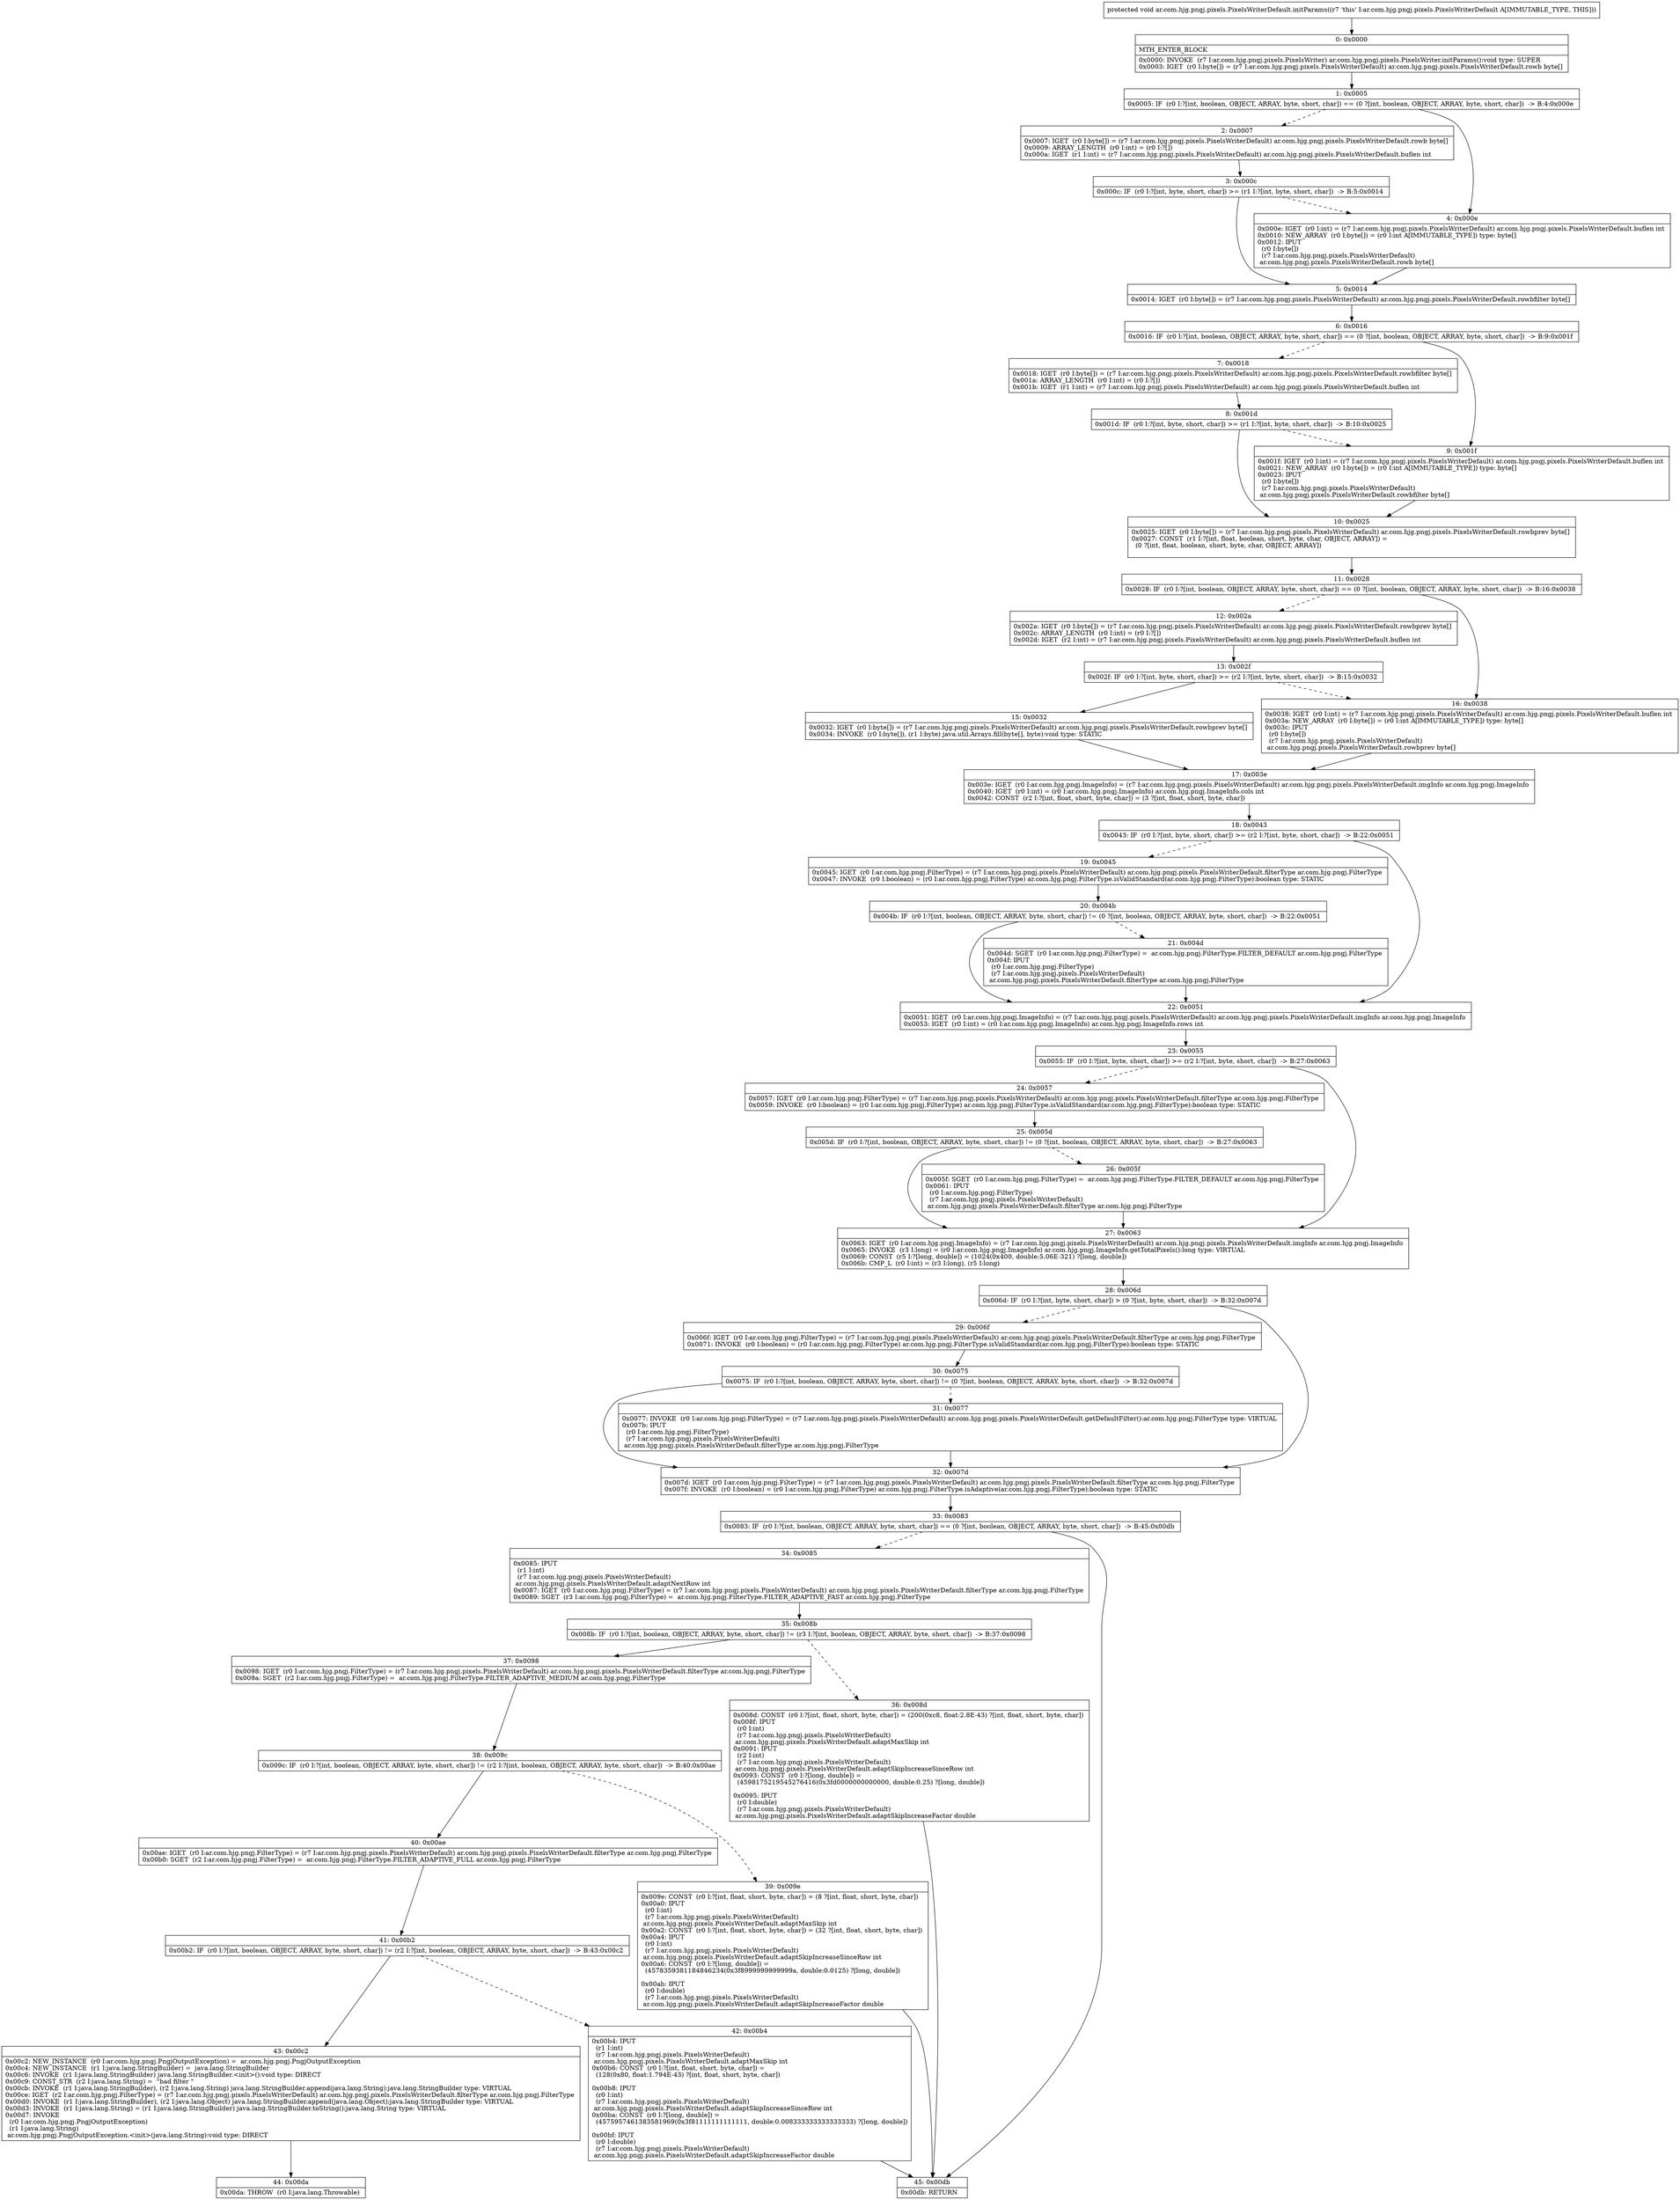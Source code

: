 digraph "CFG forar.com.hjg.pngj.pixels.PixelsWriterDefault.initParams()V" {
Node_0 [shape=record,label="{0\:\ 0x0000|MTH_ENTER_BLOCK\l|0x0000: INVOKE  (r7 I:ar.com.hjg.pngj.pixels.PixelsWriter) ar.com.hjg.pngj.pixels.PixelsWriter.initParams():void type: SUPER \l0x0003: IGET  (r0 I:byte[]) = (r7 I:ar.com.hjg.pngj.pixels.PixelsWriterDefault) ar.com.hjg.pngj.pixels.PixelsWriterDefault.rowb byte[] \l}"];
Node_1 [shape=record,label="{1\:\ 0x0005|0x0005: IF  (r0 I:?[int, boolean, OBJECT, ARRAY, byte, short, char]) == (0 ?[int, boolean, OBJECT, ARRAY, byte, short, char])  \-\> B:4:0x000e \l}"];
Node_2 [shape=record,label="{2\:\ 0x0007|0x0007: IGET  (r0 I:byte[]) = (r7 I:ar.com.hjg.pngj.pixels.PixelsWriterDefault) ar.com.hjg.pngj.pixels.PixelsWriterDefault.rowb byte[] \l0x0009: ARRAY_LENGTH  (r0 I:int) = (r0 I:?[]) \l0x000a: IGET  (r1 I:int) = (r7 I:ar.com.hjg.pngj.pixels.PixelsWriterDefault) ar.com.hjg.pngj.pixels.PixelsWriterDefault.buflen int \l}"];
Node_3 [shape=record,label="{3\:\ 0x000c|0x000c: IF  (r0 I:?[int, byte, short, char]) \>= (r1 I:?[int, byte, short, char])  \-\> B:5:0x0014 \l}"];
Node_4 [shape=record,label="{4\:\ 0x000e|0x000e: IGET  (r0 I:int) = (r7 I:ar.com.hjg.pngj.pixels.PixelsWriterDefault) ar.com.hjg.pngj.pixels.PixelsWriterDefault.buflen int \l0x0010: NEW_ARRAY  (r0 I:byte[]) = (r0 I:int A[IMMUTABLE_TYPE]) type: byte[] \l0x0012: IPUT  \l  (r0 I:byte[])\l  (r7 I:ar.com.hjg.pngj.pixels.PixelsWriterDefault)\l ar.com.hjg.pngj.pixels.PixelsWriterDefault.rowb byte[] \l}"];
Node_5 [shape=record,label="{5\:\ 0x0014|0x0014: IGET  (r0 I:byte[]) = (r7 I:ar.com.hjg.pngj.pixels.PixelsWriterDefault) ar.com.hjg.pngj.pixels.PixelsWriterDefault.rowbfilter byte[] \l}"];
Node_6 [shape=record,label="{6\:\ 0x0016|0x0016: IF  (r0 I:?[int, boolean, OBJECT, ARRAY, byte, short, char]) == (0 ?[int, boolean, OBJECT, ARRAY, byte, short, char])  \-\> B:9:0x001f \l}"];
Node_7 [shape=record,label="{7\:\ 0x0018|0x0018: IGET  (r0 I:byte[]) = (r7 I:ar.com.hjg.pngj.pixels.PixelsWriterDefault) ar.com.hjg.pngj.pixels.PixelsWriterDefault.rowbfilter byte[] \l0x001a: ARRAY_LENGTH  (r0 I:int) = (r0 I:?[]) \l0x001b: IGET  (r1 I:int) = (r7 I:ar.com.hjg.pngj.pixels.PixelsWriterDefault) ar.com.hjg.pngj.pixels.PixelsWriterDefault.buflen int \l}"];
Node_8 [shape=record,label="{8\:\ 0x001d|0x001d: IF  (r0 I:?[int, byte, short, char]) \>= (r1 I:?[int, byte, short, char])  \-\> B:10:0x0025 \l}"];
Node_9 [shape=record,label="{9\:\ 0x001f|0x001f: IGET  (r0 I:int) = (r7 I:ar.com.hjg.pngj.pixels.PixelsWriterDefault) ar.com.hjg.pngj.pixels.PixelsWriterDefault.buflen int \l0x0021: NEW_ARRAY  (r0 I:byte[]) = (r0 I:int A[IMMUTABLE_TYPE]) type: byte[] \l0x0023: IPUT  \l  (r0 I:byte[])\l  (r7 I:ar.com.hjg.pngj.pixels.PixelsWriterDefault)\l ar.com.hjg.pngj.pixels.PixelsWriterDefault.rowbfilter byte[] \l}"];
Node_10 [shape=record,label="{10\:\ 0x0025|0x0025: IGET  (r0 I:byte[]) = (r7 I:ar.com.hjg.pngj.pixels.PixelsWriterDefault) ar.com.hjg.pngj.pixels.PixelsWriterDefault.rowbprev byte[] \l0x0027: CONST  (r1 I:?[int, float, boolean, short, byte, char, OBJECT, ARRAY]) = \l  (0 ?[int, float, boolean, short, byte, char, OBJECT, ARRAY])\l \l}"];
Node_11 [shape=record,label="{11\:\ 0x0028|0x0028: IF  (r0 I:?[int, boolean, OBJECT, ARRAY, byte, short, char]) == (0 ?[int, boolean, OBJECT, ARRAY, byte, short, char])  \-\> B:16:0x0038 \l}"];
Node_12 [shape=record,label="{12\:\ 0x002a|0x002a: IGET  (r0 I:byte[]) = (r7 I:ar.com.hjg.pngj.pixels.PixelsWriterDefault) ar.com.hjg.pngj.pixels.PixelsWriterDefault.rowbprev byte[] \l0x002c: ARRAY_LENGTH  (r0 I:int) = (r0 I:?[]) \l0x002d: IGET  (r2 I:int) = (r7 I:ar.com.hjg.pngj.pixels.PixelsWriterDefault) ar.com.hjg.pngj.pixels.PixelsWriterDefault.buflen int \l}"];
Node_13 [shape=record,label="{13\:\ 0x002f|0x002f: IF  (r0 I:?[int, byte, short, char]) \>= (r2 I:?[int, byte, short, char])  \-\> B:15:0x0032 \l}"];
Node_15 [shape=record,label="{15\:\ 0x0032|0x0032: IGET  (r0 I:byte[]) = (r7 I:ar.com.hjg.pngj.pixels.PixelsWriterDefault) ar.com.hjg.pngj.pixels.PixelsWriterDefault.rowbprev byte[] \l0x0034: INVOKE  (r0 I:byte[]), (r1 I:byte) java.util.Arrays.fill(byte[], byte):void type: STATIC \l}"];
Node_16 [shape=record,label="{16\:\ 0x0038|0x0038: IGET  (r0 I:int) = (r7 I:ar.com.hjg.pngj.pixels.PixelsWriterDefault) ar.com.hjg.pngj.pixels.PixelsWriterDefault.buflen int \l0x003a: NEW_ARRAY  (r0 I:byte[]) = (r0 I:int A[IMMUTABLE_TYPE]) type: byte[] \l0x003c: IPUT  \l  (r0 I:byte[])\l  (r7 I:ar.com.hjg.pngj.pixels.PixelsWriterDefault)\l ar.com.hjg.pngj.pixels.PixelsWriterDefault.rowbprev byte[] \l}"];
Node_17 [shape=record,label="{17\:\ 0x003e|0x003e: IGET  (r0 I:ar.com.hjg.pngj.ImageInfo) = (r7 I:ar.com.hjg.pngj.pixels.PixelsWriterDefault) ar.com.hjg.pngj.pixels.PixelsWriterDefault.imgInfo ar.com.hjg.pngj.ImageInfo \l0x0040: IGET  (r0 I:int) = (r0 I:ar.com.hjg.pngj.ImageInfo) ar.com.hjg.pngj.ImageInfo.cols int \l0x0042: CONST  (r2 I:?[int, float, short, byte, char]) = (3 ?[int, float, short, byte, char]) \l}"];
Node_18 [shape=record,label="{18\:\ 0x0043|0x0043: IF  (r0 I:?[int, byte, short, char]) \>= (r2 I:?[int, byte, short, char])  \-\> B:22:0x0051 \l}"];
Node_19 [shape=record,label="{19\:\ 0x0045|0x0045: IGET  (r0 I:ar.com.hjg.pngj.FilterType) = (r7 I:ar.com.hjg.pngj.pixels.PixelsWriterDefault) ar.com.hjg.pngj.pixels.PixelsWriterDefault.filterType ar.com.hjg.pngj.FilterType \l0x0047: INVOKE  (r0 I:boolean) = (r0 I:ar.com.hjg.pngj.FilterType) ar.com.hjg.pngj.FilterType.isValidStandard(ar.com.hjg.pngj.FilterType):boolean type: STATIC \l}"];
Node_20 [shape=record,label="{20\:\ 0x004b|0x004b: IF  (r0 I:?[int, boolean, OBJECT, ARRAY, byte, short, char]) != (0 ?[int, boolean, OBJECT, ARRAY, byte, short, char])  \-\> B:22:0x0051 \l}"];
Node_21 [shape=record,label="{21\:\ 0x004d|0x004d: SGET  (r0 I:ar.com.hjg.pngj.FilterType) =  ar.com.hjg.pngj.FilterType.FILTER_DEFAULT ar.com.hjg.pngj.FilterType \l0x004f: IPUT  \l  (r0 I:ar.com.hjg.pngj.FilterType)\l  (r7 I:ar.com.hjg.pngj.pixels.PixelsWriterDefault)\l ar.com.hjg.pngj.pixels.PixelsWriterDefault.filterType ar.com.hjg.pngj.FilterType \l}"];
Node_22 [shape=record,label="{22\:\ 0x0051|0x0051: IGET  (r0 I:ar.com.hjg.pngj.ImageInfo) = (r7 I:ar.com.hjg.pngj.pixels.PixelsWriterDefault) ar.com.hjg.pngj.pixels.PixelsWriterDefault.imgInfo ar.com.hjg.pngj.ImageInfo \l0x0053: IGET  (r0 I:int) = (r0 I:ar.com.hjg.pngj.ImageInfo) ar.com.hjg.pngj.ImageInfo.rows int \l}"];
Node_23 [shape=record,label="{23\:\ 0x0055|0x0055: IF  (r0 I:?[int, byte, short, char]) \>= (r2 I:?[int, byte, short, char])  \-\> B:27:0x0063 \l}"];
Node_24 [shape=record,label="{24\:\ 0x0057|0x0057: IGET  (r0 I:ar.com.hjg.pngj.FilterType) = (r7 I:ar.com.hjg.pngj.pixels.PixelsWriterDefault) ar.com.hjg.pngj.pixels.PixelsWriterDefault.filterType ar.com.hjg.pngj.FilterType \l0x0059: INVOKE  (r0 I:boolean) = (r0 I:ar.com.hjg.pngj.FilterType) ar.com.hjg.pngj.FilterType.isValidStandard(ar.com.hjg.pngj.FilterType):boolean type: STATIC \l}"];
Node_25 [shape=record,label="{25\:\ 0x005d|0x005d: IF  (r0 I:?[int, boolean, OBJECT, ARRAY, byte, short, char]) != (0 ?[int, boolean, OBJECT, ARRAY, byte, short, char])  \-\> B:27:0x0063 \l}"];
Node_26 [shape=record,label="{26\:\ 0x005f|0x005f: SGET  (r0 I:ar.com.hjg.pngj.FilterType) =  ar.com.hjg.pngj.FilterType.FILTER_DEFAULT ar.com.hjg.pngj.FilterType \l0x0061: IPUT  \l  (r0 I:ar.com.hjg.pngj.FilterType)\l  (r7 I:ar.com.hjg.pngj.pixels.PixelsWriterDefault)\l ar.com.hjg.pngj.pixels.PixelsWriterDefault.filterType ar.com.hjg.pngj.FilterType \l}"];
Node_27 [shape=record,label="{27\:\ 0x0063|0x0063: IGET  (r0 I:ar.com.hjg.pngj.ImageInfo) = (r7 I:ar.com.hjg.pngj.pixels.PixelsWriterDefault) ar.com.hjg.pngj.pixels.PixelsWriterDefault.imgInfo ar.com.hjg.pngj.ImageInfo \l0x0065: INVOKE  (r3 I:long) = (r0 I:ar.com.hjg.pngj.ImageInfo) ar.com.hjg.pngj.ImageInfo.getTotalPixels():long type: VIRTUAL \l0x0069: CONST  (r5 I:?[long, double]) = (1024(0x400, double:5.06E\-321) ?[long, double]) \l0x006b: CMP_L  (r0 I:int) = (r3 I:long), (r5 I:long) \l}"];
Node_28 [shape=record,label="{28\:\ 0x006d|0x006d: IF  (r0 I:?[int, byte, short, char]) \> (0 ?[int, byte, short, char])  \-\> B:32:0x007d \l}"];
Node_29 [shape=record,label="{29\:\ 0x006f|0x006f: IGET  (r0 I:ar.com.hjg.pngj.FilterType) = (r7 I:ar.com.hjg.pngj.pixels.PixelsWriterDefault) ar.com.hjg.pngj.pixels.PixelsWriterDefault.filterType ar.com.hjg.pngj.FilterType \l0x0071: INVOKE  (r0 I:boolean) = (r0 I:ar.com.hjg.pngj.FilterType) ar.com.hjg.pngj.FilterType.isValidStandard(ar.com.hjg.pngj.FilterType):boolean type: STATIC \l}"];
Node_30 [shape=record,label="{30\:\ 0x0075|0x0075: IF  (r0 I:?[int, boolean, OBJECT, ARRAY, byte, short, char]) != (0 ?[int, boolean, OBJECT, ARRAY, byte, short, char])  \-\> B:32:0x007d \l}"];
Node_31 [shape=record,label="{31\:\ 0x0077|0x0077: INVOKE  (r0 I:ar.com.hjg.pngj.FilterType) = (r7 I:ar.com.hjg.pngj.pixels.PixelsWriterDefault) ar.com.hjg.pngj.pixels.PixelsWriterDefault.getDefaultFilter():ar.com.hjg.pngj.FilterType type: VIRTUAL \l0x007b: IPUT  \l  (r0 I:ar.com.hjg.pngj.FilterType)\l  (r7 I:ar.com.hjg.pngj.pixels.PixelsWriterDefault)\l ar.com.hjg.pngj.pixels.PixelsWriterDefault.filterType ar.com.hjg.pngj.FilterType \l}"];
Node_32 [shape=record,label="{32\:\ 0x007d|0x007d: IGET  (r0 I:ar.com.hjg.pngj.FilterType) = (r7 I:ar.com.hjg.pngj.pixels.PixelsWriterDefault) ar.com.hjg.pngj.pixels.PixelsWriterDefault.filterType ar.com.hjg.pngj.FilterType \l0x007f: INVOKE  (r0 I:boolean) = (r0 I:ar.com.hjg.pngj.FilterType) ar.com.hjg.pngj.FilterType.isAdaptive(ar.com.hjg.pngj.FilterType):boolean type: STATIC \l}"];
Node_33 [shape=record,label="{33\:\ 0x0083|0x0083: IF  (r0 I:?[int, boolean, OBJECT, ARRAY, byte, short, char]) == (0 ?[int, boolean, OBJECT, ARRAY, byte, short, char])  \-\> B:45:0x00db \l}"];
Node_34 [shape=record,label="{34\:\ 0x0085|0x0085: IPUT  \l  (r1 I:int)\l  (r7 I:ar.com.hjg.pngj.pixels.PixelsWriterDefault)\l ar.com.hjg.pngj.pixels.PixelsWriterDefault.adaptNextRow int \l0x0087: IGET  (r0 I:ar.com.hjg.pngj.FilterType) = (r7 I:ar.com.hjg.pngj.pixels.PixelsWriterDefault) ar.com.hjg.pngj.pixels.PixelsWriterDefault.filterType ar.com.hjg.pngj.FilterType \l0x0089: SGET  (r3 I:ar.com.hjg.pngj.FilterType) =  ar.com.hjg.pngj.FilterType.FILTER_ADAPTIVE_FAST ar.com.hjg.pngj.FilterType \l}"];
Node_35 [shape=record,label="{35\:\ 0x008b|0x008b: IF  (r0 I:?[int, boolean, OBJECT, ARRAY, byte, short, char]) != (r3 I:?[int, boolean, OBJECT, ARRAY, byte, short, char])  \-\> B:37:0x0098 \l}"];
Node_36 [shape=record,label="{36\:\ 0x008d|0x008d: CONST  (r0 I:?[int, float, short, byte, char]) = (200(0xc8, float:2.8E\-43) ?[int, float, short, byte, char]) \l0x008f: IPUT  \l  (r0 I:int)\l  (r7 I:ar.com.hjg.pngj.pixels.PixelsWriterDefault)\l ar.com.hjg.pngj.pixels.PixelsWriterDefault.adaptMaxSkip int \l0x0091: IPUT  \l  (r2 I:int)\l  (r7 I:ar.com.hjg.pngj.pixels.PixelsWriterDefault)\l ar.com.hjg.pngj.pixels.PixelsWriterDefault.adaptSkipIncreaseSinceRow int \l0x0093: CONST  (r0 I:?[long, double]) = \l  (4598175219545276416(0x3fd0000000000000, double:0.25) ?[long, double])\l \l0x0095: IPUT  \l  (r0 I:double)\l  (r7 I:ar.com.hjg.pngj.pixels.PixelsWriterDefault)\l ar.com.hjg.pngj.pixels.PixelsWriterDefault.adaptSkipIncreaseFactor double \l}"];
Node_37 [shape=record,label="{37\:\ 0x0098|0x0098: IGET  (r0 I:ar.com.hjg.pngj.FilterType) = (r7 I:ar.com.hjg.pngj.pixels.PixelsWriterDefault) ar.com.hjg.pngj.pixels.PixelsWriterDefault.filterType ar.com.hjg.pngj.FilterType \l0x009a: SGET  (r2 I:ar.com.hjg.pngj.FilterType) =  ar.com.hjg.pngj.FilterType.FILTER_ADAPTIVE_MEDIUM ar.com.hjg.pngj.FilterType \l}"];
Node_38 [shape=record,label="{38\:\ 0x009c|0x009c: IF  (r0 I:?[int, boolean, OBJECT, ARRAY, byte, short, char]) != (r2 I:?[int, boolean, OBJECT, ARRAY, byte, short, char])  \-\> B:40:0x00ae \l}"];
Node_39 [shape=record,label="{39\:\ 0x009e|0x009e: CONST  (r0 I:?[int, float, short, byte, char]) = (8 ?[int, float, short, byte, char]) \l0x00a0: IPUT  \l  (r0 I:int)\l  (r7 I:ar.com.hjg.pngj.pixels.PixelsWriterDefault)\l ar.com.hjg.pngj.pixels.PixelsWriterDefault.adaptMaxSkip int \l0x00a2: CONST  (r0 I:?[int, float, short, byte, char]) = (32 ?[int, float, short, byte, char]) \l0x00a4: IPUT  \l  (r0 I:int)\l  (r7 I:ar.com.hjg.pngj.pixels.PixelsWriterDefault)\l ar.com.hjg.pngj.pixels.PixelsWriterDefault.adaptSkipIncreaseSinceRow int \l0x00a6: CONST  (r0 I:?[long, double]) = \l  (4578359381184846234(0x3f8999999999999a, double:0.0125) ?[long, double])\l \l0x00ab: IPUT  \l  (r0 I:double)\l  (r7 I:ar.com.hjg.pngj.pixels.PixelsWriterDefault)\l ar.com.hjg.pngj.pixels.PixelsWriterDefault.adaptSkipIncreaseFactor double \l}"];
Node_40 [shape=record,label="{40\:\ 0x00ae|0x00ae: IGET  (r0 I:ar.com.hjg.pngj.FilterType) = (r7 I:ar.com.hjg.pngj.pixels.PixelsWriterDefault) ar.com.hjg.pngj.pixels.PixelsWriterDefault.filterType ar.com.hjg.pngj.FilterType \l0x00b0: SGET  (r2 I:ar.com.hjg.pngj.FilterType) =  ar.com.hjg.pngj.FilterType.FILTER_ADAPTIVE_FULL ar.com.hjg.pngj.FilterType \l}"];
Node_41 [shape=record,label="{41\:\ 0x00b2|0x00b2: IF  (r0 I:?[int, boolean, OBJECT, ARRAY, byte, short, char]) != (r2 I:?[int, boolean, OBJECT, ARRAY, byte, short, char])  \-\> B:43:0x00c2 \l}"];
Node_42 [shape=record,label="{42\:\ 0x00b4|0x00b4: IPUT  \l  (r1 I:int)\l  (r7 I:ar.com.hjg.pngj.pixels.PixelsWriterDefault)\l ar.com.hjg.pngj.pixels.PixelsWriterDefault.adaptMaxSkip int \l0x00b6: CONST  (r0 I:?[int, float, short, byte, char]) = \l  (128(0x80, float:1.794E\-43) ?[int, float, short, byte, char])\l \l0x00b8: IPUT  \l  (r0 I:int)\l  (r7 I:ar.com.hjg.pngj.pixels.PixelsWriterDefault)\l ar.com.hjg.pngj.pixels.PixelsWriterDefault.adaptSkipIncreaseSinceRow int \l0x00ba: CONST  (r0 I:?[long, double]) = \l  (4575957461383581969(0x3f81111111111111, double:0.008333333333333333) ?[long, double])\l \l0x00bf: IPUT  \l  (r0 I:double)\l  (r7 I:ar.com.hjg.pngj.pixels.PixelsWriterDefault)\l ar.com.hjg.pngj.pixels.PixelsWriterDefault.adaptSkipIncreaseFactor double \l}"];
Node_43 [shape=record,label="{43\:\ 0x00c2|0x00c2: NEW_INSTANCE  (r0 I:ar.com.hjg.pngj.PngjOutputException) =  ar.com.hjg.pngj.PngjOutputException \l0x00c4: NEW_INSTANCE  (r1 I:java.lang.StringBuilder) =  java.lang.StringBuilder \l0x00c6: INVOKE  (r1 I:java.lang.StringBuilder) java.lang.StringBuilder.\<init\>():void type: DIRECT \l0x00c9: CONST_STR  (r2 I:java.lang.String) =  \"bad filter \" \l0x00cb: INVOKE  (r1 I:java.lang.StringBuilder), (r2 I:java.lang.String) java.lang.StringBuilder.append(java.lang.String):java.lang.StringBuilder type: VIRTUAL \l0x00ce: IGET  (r2 I:ar.com.hjg.pngj.FilterType) = (r7 I:ar.com.hjg.pngj.pixels.PixelsWriterDefault) ar.com.hjg.pngj.pixels.PixelsWriterDefault.filterType ar.com.hjg.pngj.FilterType \l0x00d0: INVOKE  (r1 I:java.lang.StringBuilder), (r2 I:java.lang.Object) java.lang.StringBuilder.append(java.lang.Object):java.lang.StringBuilder type: VIRTUAL \l0x00d3: INVOKE  (r1 I:java.lang.String) = (r1 I:java.lang.StringBuilder) java.lang.StringBuilder.toString():java.lang.String type: VIRTUAL \l0x00d7: INVOKE  \l  (r0 I:ar.com.hjg.pngj.PngjOutputException)\l  (r1 I:java.lang.String)\l ar.com.hjg.pngj.PngjOutputException.\<init\>(java.lang.String):void type: DIRECT \l}"];
Node_44 [shape=record,label="{44\:\ 0x00da|0x00da: THROW  (r0 I:java.lang.Throwable) \l}"];
Node_45 [shape=record,label="{45\:\ 0x00db|0x00db: RETURN   \l}"];
MethodNode[shape=record,label="{protected void ar.com.hjg.pngj.pixels.PixelsWriterDefault.initParams((r7 'this' I:ar.com.hjg.pngj.pixels.PixelsWriterDefault A[IMMUTABLE_TYPE, THIS])) }"];
MethodNode -> Node_0;
Node_0 -> Node_1;
Node_1 -> Node_2[style=dashed];
Node_1 -> Node_4;
Node_2 -> Node_3;
Node_3 -> Node_4[style=dashed];
Node_3 -> Node_5;
Node_4 -> Node_5;
Node_5 -> Node_6;
Node_6 -> Node_7[style=dashed];
Node_6 -> Node_9;
Node_7 -> Node_8;
Node_8 -> Node_9[style=dashed];
Node_8 -> Node_10;
Node_9 -> Node_10;
Node_10 -> Node_11;
Node_11 -> Node_12[style=dashed];
Node_11 -> Node_16;
Node_12 -> Node_13;
Node_13 -> Node_15;
Node_13 -> Node_16[style=dashed];
Node_15 -> Node_17;
Node_16 -> Node_17;
Node_17 -> Node_18;
Node_18 -> Node_19[style=dashed];
Node_18 -> Node_22;
Node_19 -> Node_20;
Node_20 -> Node_21[style=dashed];
Node_20 -> Node_22;
Node_21 -> Node_22;
Node_22 -> Node_23;
Node_23 -> Node_24[style=dashed];
Node_23 -> Node_27;
Node_24 -> Node_25;
Node_25 -> Node_26[style=dashed];
Node_25 -> Node_27;
Node_26 -> Node_27;
Node_27 -> Node_28;
Node_28 -> Node_29[style=dashed];
Node_28 -> Node_32;
Node_29 -> Node_30;
Node_30 -> Node_31[style=dashed];
Node_30 -> Node_32;
Node_31 -> Node_32;
Node_32 -> Node_33;
Node_33 -> Node_34[style=dashed];
Node_33 -> Node_45;
Node_34 -> Node_35;
Node_35 -> Node_36[style=dashed];
Node_35 -> Node_37;
Node_36 -> Node_45;
Node_37 -> Node_38;
Node_38 -> Node_39[style=dashed];
Node_38 -> Node_40;
Node_39 -> Node_45;
Node_40 -> Node_41;
Node_41 -> Node_42[style=dashed];
Node_41 -> Node_43;
Node_42 -> Node_45;
Node_43 -> Node_44;
}

